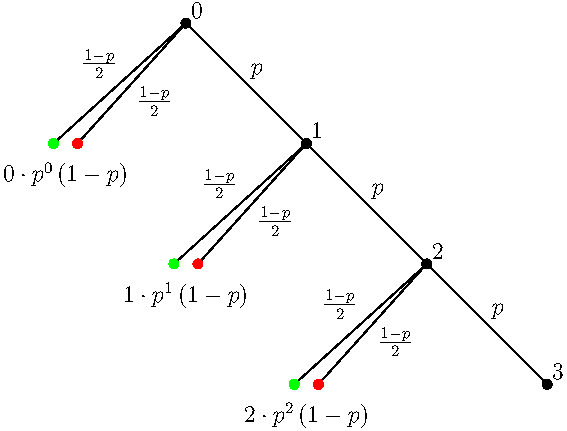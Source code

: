 size(10cm, 0);

struct R
{
	pair O;
	int val;

	void operator init(pair O, int val) {this.O = O; this.val = val;}
}

R step(R r)
{
	pair O  = r.O;
	int val = r.val;
	string expect = format("$" + string(val) + "\cdot p^{%d}\left(1-p\right)$", val);

	real x = O.x;
	real y = O.y;

	pair G1 = (x - 1.1, y - 1);
	pair P1 = (x - 0.9, y - 1);
	pair GP1 = (G1 + P1) / 2;
	pair M1 = (x + 1  , y - 1);

	path g1 = O--G1;
	path p1 = O--P1;
	path m1 = O--M1;

	draw("$\frac{1-p}2$", g1, RightSide);
	draw("$\frac{1-p}2$", p1, LeftSide );
	draw("$p$", m1, LeftSide );

	dot(O, defaultpen+5);
	dot(G1, 5+green);
	dot(P1, 5+red);



	label("$" + string(r.val) + "$", O, NE);
	label(expect, GP1, 2.6S);

	R r2 = R(M1, val+1);
	return r2;
}

void step0(R r)
{
	dot(r.O, defaultpen+5);
	label(format("$%d$", r.val), r.O, NE);
}


pair O = (0, 0);
R r = R(O, 0);


R r1 = step(r );
R r2 = step(r1);
R r3 = step(r2);

step0(r3);
